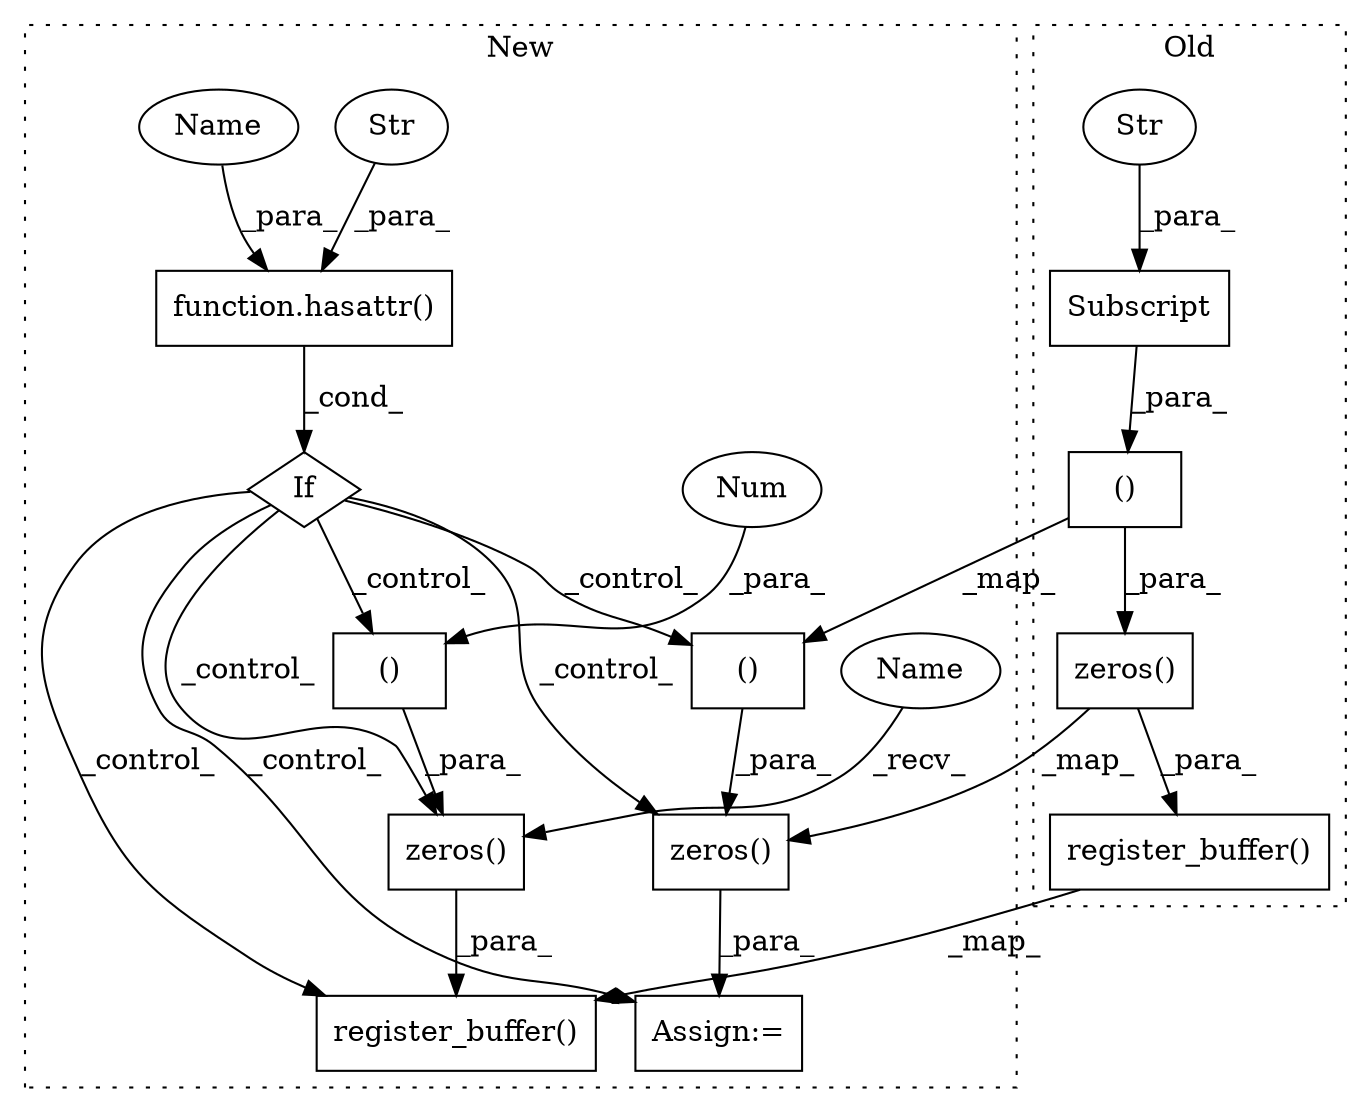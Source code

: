 digraph G {
subgraph cluster0 {
1 [label="register_buffer()" a="75" s="33913,34070" l="34,11" shape="box"];
9 [label="zeros()" a="75" s="33980,34035" l="13,35" shape="box"];
12 [label="()" a="54" s="33995" l="39" shape="box"];
13 [label="Subscript" a="63" s="33997,0" l="37,0" shape="box"];
14 [label="Str" a="66" s="34021" l="12" shape="ellipse"];
label = "Old";
style="dotted";
}
subgraph cluster1 {
2 [label="register_buffer()" a="75" s="28021,28166" l="38,15" shape="box"];
3 [label="If" a="96" s="27848" l="3" shape="diamond"];
4 [label="Assign:=" a="68" s="27921" l="3" shape="box"];
5 [label="function.hasattr()" a="75" s="27851,27884" l="8,1" shape="box"];
6 [label="Str" a="66" s="27865" l="19" shape="ellipse"];
7 [label="zeros()" a="75" s="28096,28131" l="13,35" shape="box"];
8 [label="()" a="54" s="28111" l="19" shape="box"];
10 [label="zeros()" a="75" s="27924,27959" l="13,35" shape="box"];
11 [label="()" a="54" s="27939" l="19" shape="box"];
15 [label="Num" a="76" s="28110" l="1" shape="ellipse"];
16 [label="Name" a="87" s="28096" l="6" shape="ellipse"];
17 [label="Name" a="87" s="27859" l="4" shape="ellipse"];
label = "New";
style="dotted";
}
1 -> 2 [label="_map_"];
3 -> 10 [label="_control_"];
3 -> 2 [label="_control_"];
3 -> 4 [label="_control_"];
3 -> 7 [label="_control_"];
3 -> 8 [label="_control_"];
3 -> 11 [label="_control_"];
5 -> 3 [label="_cond_"];
6 -> 5 [label="_para_"];
7 -> 2 [label="_para_"];
8 -> 7 [label="_para_"];
9 -> 1 [label="_para_"];
9 -> 10 [label="_map_"];
10 -> 4 [label="_para_"];
11 -> 10 [label="_para_"];
12 -> 9 [label="_para_"];
12 -> 11 [label="_map_"];
13 -> 12 [label="_para_"];
14 -> 13 [label="_para_"];
15 -> 8 [label="_para_"];
16 -> 7 [label="_recv_"];
17 -> 5 [label="_para_"];
}